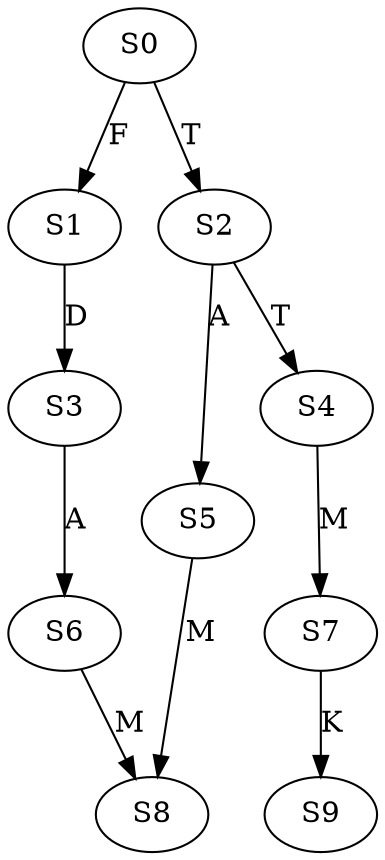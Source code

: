 strict digraph  {
	S0 -> S1 [ label = F ];
	S0 -> S2 [ label = T ];
	S1 -> S3 [ label = D ];
	S2 -> S4 [ label = T ];
	S2 -> S5 [ label = A ];
	S3 -> S6 [ label = A ];
	S4 -> S7 [ label = M ];
	S5 -> S8 [ label = M ];
	S6 -> S8 [ label = M ];
	S7 -> S9 [ label = K ];
}
